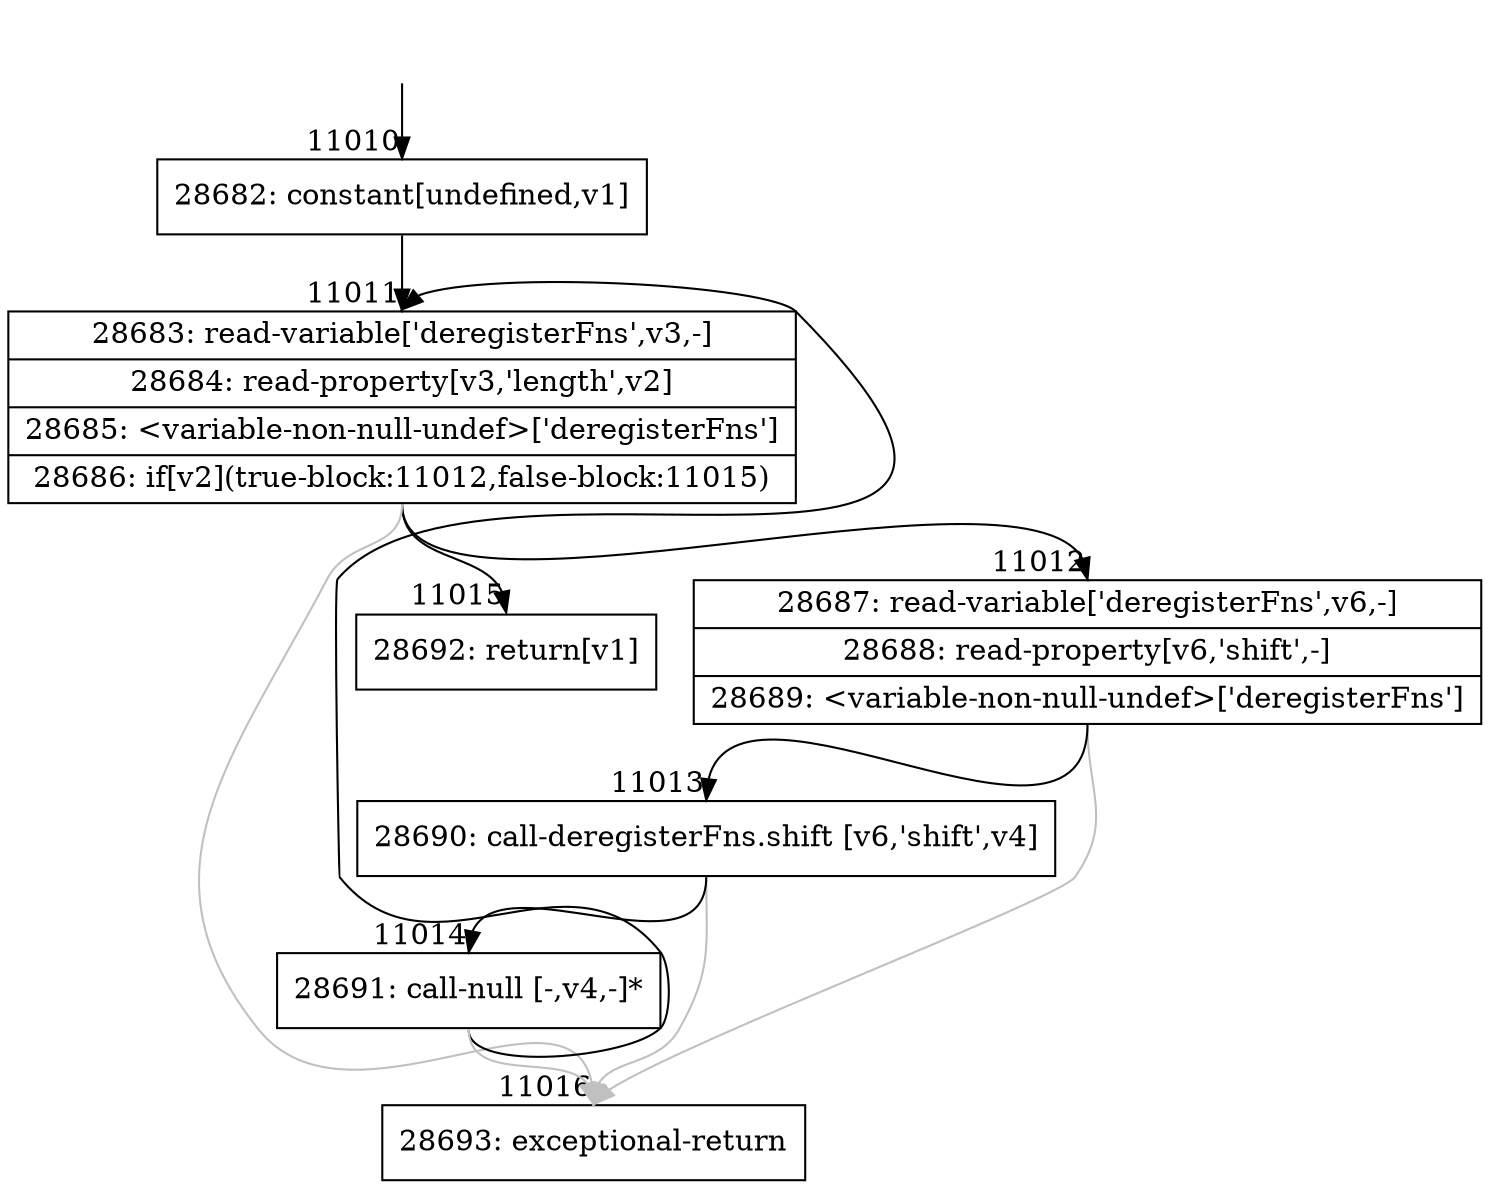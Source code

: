 digraph {
rankdir="TD"
BB_entry859[shape=none,label=""];
BB_entry859 -> BB11010 [tailport=s, headport=n, headlabel="    11010"]
BB11010 [shape=record label="{28682: constant[undefined,v1]}" ] 
BB11010 -> BB11011 [tailport=s, headport=n, headlabel="      11011"]
BB11011 [shape=record label="{28683: read-variable['deregisterFns',v3,-]|28684: read-property[v3,'length',v2]|28685: \<variable-non-null-undef\>['deregisterFns']|28686: if[v2](true-block:11012,false-block:11015)}" ] 
BB11011 -> BB11012 [tailport=s, headport=n, headlabel="      11012"]
BB11011 -> BB11015 [tailport=s, headport=n, headlabel="      11015"]
BB11011 -> BB11016 [tailport=s, headport=n, color=gray, headlabel="      11016"]
BB11012 [shape=record label="{28687: read-variable['deregisterFns',v6,-]|28688: read-property[v6,'shift',-]|28689: \<variable-non-null-undef\>['deregisterFns']}" ] 
BB11012 -> BB11013 [tailport=s, headport=n, headlabel="      11013"]
BB11012 -> BB11016 [tailport=s, headport=n, color=gray]
BB11013 [shape=record label="{28690: call-deregisterFns.shift [v6,'shift',v4]}" ] 
BB11013 -> BB11014 [tailport=s, headport=n, headlabel="      11014"]
BB11013 -> BB11016 [tailport=s, headport=n, color=gray]
BB11014 [shape=record label="{28691: call-null [-,v4,-]*}" ] 
BB11014 -> BB11011 [tailport=s, headport=n]
BB11014 -> BB11016 [tailport=s, headport=n, color=gray]
BB11015 [shape=record label="{28692: return[v1]}" ] 
BB11016 [shape=record label="{28693: exceptional-return}" ] 
//#$~ 15386
}
